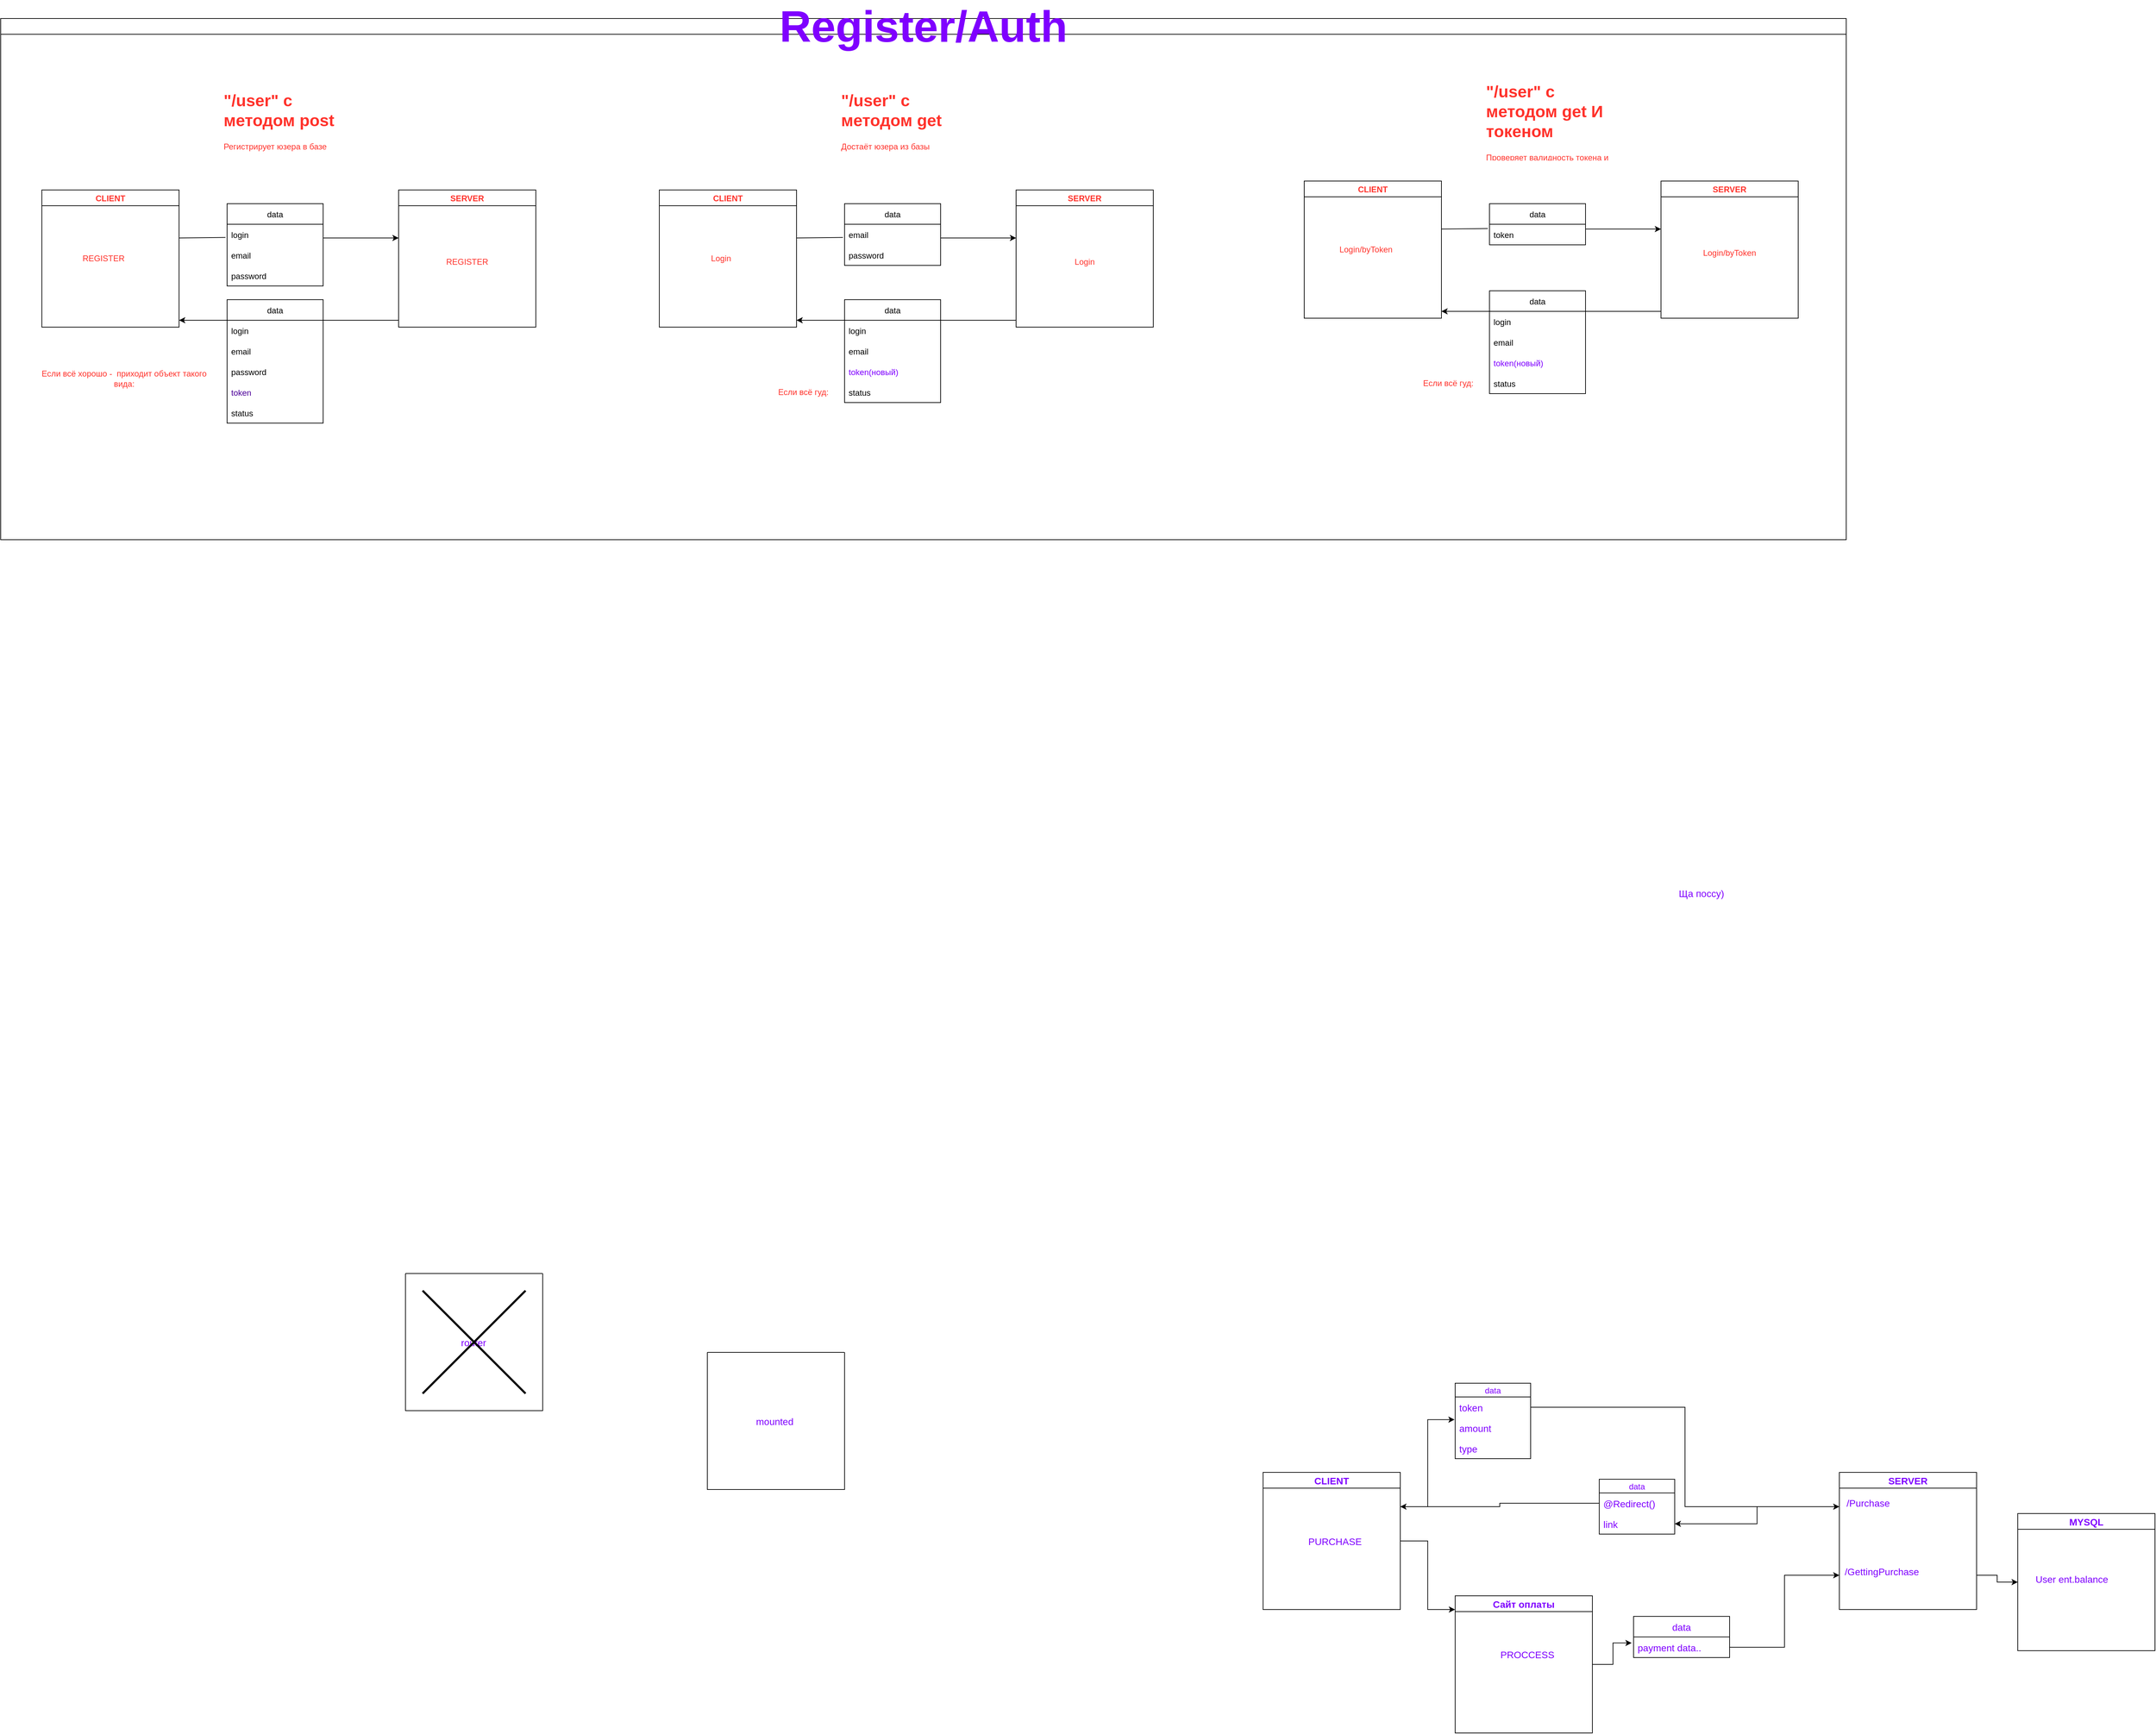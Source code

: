 <mxfile version="16.5.3" type="github">
  <diagram id="8KaR4OAUUscy3S0TZZ_W" name="Page-1">
    <mxGraphModel dx="2858" dy="3427" grid="1" gridSize="10" guides="1" tooltips="1" connect="1" arrows="1" fold="1" page="1" pageScale="1" pageWidth="827" pageHeight="1169" math="0" shadow="0">
      <root>
        <mxCell id="0" />
        <mxCell id="1" parent="0" />
        <mxCell id="CHcgQUL3ZzSHAN2jHfIw-2" value="data" style="swimlane;fontStyle=0;childLayout=stackLayout;horizontal=1;startSize=30;horizontalStack=0;resizeParent=1;resizeParentMax=0;resizeLast=0;collapsible=1;marginBottom=0;" vertex="1" parent="1">
          <mxGeometry x="-460" y="-1570" width="140" height="120" as="geometry" />
        </mxCell>
        <mxCell id="CHcgQUL3ZzSHAN2jHfIw-3" value="login" style="text;strokeColor=none;fillColor=none;align=left;verticalAlign=middle;spacingLeft=4;spacingRight=4;overflow=hidden;points=[[0,0.5],[1,0.5]];portConstraint=eastwest;rotatable=0;" vertex="1" parent="CHcgQUL3ZzSHAN2jHfIw-2">
          <mxGeometry y="30" width="140" height="30" as="geometry" />
        </mxCell>
        <mxCell id="CHcgQUL3ZzSHAN2jHfIw-4" value="email" style="text;strokeColor=none;fillColor=none;align=left;verticalAlign=middle;spacingLeft=4;spacingRight=4;overflow=hidden;points=[[0,0.5],[1,0.5]];portConstraint=eastwest;rotatable=0;" vertex="1" parent="CHcgQUL3ZzSHAN2jHfIw-2">
          <mxGeometry y="60" width="140" height="30" as="geometry" />
        </mxCell>
        <mxCell id="CHcgQUL3ZzSHAN2jHfIw-5" value="password" style="text;strokeColor=none;fillColor=none;align=left;verticalAlign=middle;spacingLeft=4;spacingRight=4;overflow=hidden;points=[[0,0.5],[1,0.5]];portConstraint=eastwest;rotatable=0;" vertex="1" parent="CHcgQUL3ZzSHAN2jHfIw-2">
          <mxGeometry y="90" width="140" height="30" as="geometry" />
        </mxCell>
        <mxCell id="CHcgQUL3ZzSHAN2jHfIw-19" value="&lt;font color=&quot;#ff322b&quot;&gt;Если всё хорошо -&amp;nbsp; приходит объект такого вида:&lt;/font&gt;" style="text;html=1;strokeColor=none;fillColor=none;align=center;verticalAlign=middle;whiteSpace=wrap;rounded=0;" vertex="1" parent="1">
          <mxGeometry x="-740" y="-1330" width="260" height="30" as="geometry" />
        </mxCell>
        <mxCell id="CHcgQUL3ZzSHAN2jHfIw-20" value="SERVER" style="swimlane;fontColor=#FF322B;startSize=23;" vertex="1" parent="1">
          <mxGeometry x="-210" y="-1590" width="200" height="200" as="geometry" />
        </mxCell>
        <mxCell id="CHcgQUL3ZzSHAN2jHfIw-22" value="REGISTER" style="text;html=1;strokeColor=none;fillColor=none;align=center;verticalAlign=middle;whiteSpace=wrap;rounded=0;fontColor=#FF322B;" vertex="1" parent="CHcgQUL3ZzSHAN2jHfIw-20">
          <mxGeometry x="70" y="90" width="60" height="30" as="geometry" />
        </mxCell>
        <mxCell id="CHcgQUL3ZzSHAN2jHfIw-21" value="CLIENT" style="swimlane;fontColor=#FF322B;startSize=23;" vertex="1" parent="1">
          <mxGeometry x="-730" y="-1590" width="200" height="200" as="geometry" />
        </mxCell>
        <mxCell id="CHcgQUL3ZzSHAN2jHfIw-38" value="REGISTER" style="text;html=1;strokeColor=none;fillColor=none;align=center;verticalAlign=middle;whiteSpace=wrap;rounded=0;fontColor=#FF322B;" vertex="1" parent="CHcgQUL3ZzSHAN2jHfIw-21">
          <mxGeometry x="60" y="85" width="60" height="30" as="geometry" />
        </mxCell>
        <mxCell id="CHcgQUL3ZzSHAN2jHfIw-24" value="" style="endArrow=classic;html=1;rounded=0;fontColor=#FF322B;" edge="1" parent="1">
          <mxGeometry width="50" height="50" relative="1" as="geometry">
            <mxPoint x="-320" y="-1520" as="sourcePoint" />
            <mxPoint x="-210" y="-1520" as="targetPoint" />
          </mxGeometry>
        </mxCell>
        <mxCell id="CHcgQUL3ZzSHAN2jHfIw-27" value="" style="endArrow=none;html=1;rounded=0;fontColor=#FF322B;entryX=-0.017;entryY=0.643;entryDx=0;entryDy=0;entryPerimeter=0;" edge="1" parent="1" target="CHcgQUL3ZzSHAN2jHfIw-3">
          <mxGeometry width="50" height="50" relative="1" as="geometry">
            <mxPoint x="-530" y="-1520" as="sourcePoint" />
            <mxPoint x="-420" y="-1580" as="targetPoint" />
          </mxGeometry>
        </mxCell>
        <mxCell id="CHcgQUL3ZzSHAN2jHfIw-30" value="&lt;h1&gt;&quot;/user&quot; с методом post&lt;/h1&gt;&lt;p&gt;Регистрирует юзера в базе&lt;/p&gt;" style="text;html=1;strokeColor=none;fillColor=none;spacing=5;spacingTop=-20;whiteSpace=wrap;overflow=hidden;rounded=0;fontColor=#FF322B;" vertex="1" parent="1">
          <mxGeometry x="-470" y="-1740" width="190" height="120" as="geometry" />
        </mxCell>
        <mxCell id="CHcgQUL3ZzSHAN2jHfIw-32" value="" style="endArrow=none;html=1;rounded=0;fontColor=#FF322B;" edge="1" parent="1">
          <mxGeometry width="50" height="50" relative="1" as="geometry">
            <mxPoint x="-320" y="-1400" as="sourcePoint" />
            <mxPoint x="-210" y="-1400" as="targetPoint" />
          </mxGeometry>
        </mxCell>
        <mxCell id="CHcgQUL3ZzSHAN2jHfIw-33" value="data" style="swimlane;fontStyle=0;childLayout=stackLayout;horizontal=1;startSize=30;horizontalStack=0;resizeParent=1;resizeParentMax=0;resizeLast=0;collapsible=1;marginBottom=0;" vertex="1" parent="1">
          <mxGeometry x="-460" y="-1430" width="140" height="180" as="geometry" />
        </mxCell>
        <mxCell id="CHcgQUL3ZzSHAN2jHfIw-37" value="" style="endArrow=classic;html=1;rounded=0;fontColor=#FF322B;" edge="1" parent="CHcgQUL3ZzSHAN2jHfIw-33">
          <mxGeometry width="50" height="50" relative="1" as="geometry">
            <mxPoint y="30" as="sourcePoint" />
            <mxPoint x="-70" y="30" as="targetPoint" />
          </mxGeometry>
        </mxCell>
        <mxCell id="CHcgQUL3ZzSHAN2jHfIw-34" value="login" style="text;strokeColor=none;fillColor=none;align=left;verticalAlign=middle;spacingLeft=4;spacingRight=4;overflow=hidden;points=[[0,0.5],[1,0.5]];portConstraint=eastwest;rotatable=0;" vertex="1" parent="CHcgQUL3ZzSHAN2jHfIw-33">
          <mxGeometry y="30" width="140" height="30" as="geometry" />
        </mxCell>
        <mxCell id="CHcgQUL3ZzSHAN2jHfIw-35" value="email" style="text;strokeColor=none;fillColor=none;align=left;verticalAlign=middle;spacingLeft=4;spacingRight=4;overflow=hidden;points=[[0,0.5],[1,0.5]];portConstraint=eastwest;rotatable=0;" vertex="1" parent="CHcgQUL3ZzSHAN2jHfIw-33">
          <mxGeometry y="60" width="140" height="30" as="geometry" />
        </mxCell>
        <mxCell id="CHcgQUL3ZzSHAN2jHfIw-36" value="password" style="text;strokeColor=none;fillColor=none;align=left;verticalAlign=middle;spacingLeft=4;spacingRight=4;overflow=hidden;points=[[0,0.5],[1,0.5]];portConstraint=eastwest;rotatable=0;" vertex="1" parent="CHcgQUL3ZzSHAN2jHfIw-33">
          <mxGeometry y="90" width="140" height="30" as="geometry" />
        </mxCell>
        <mxCell id="CHcgQUL3ZzSHAN2jHfIw-58" value="token" style="text;strokeColor=none;fillColor=none;align=left;verticalAlign=middle;spacingLeft=4;spacingRight=4;overflow=hidden;points=[[0,0.5],[1,0.5]];portConstraint=eastwest;rotatable=0;fontColor=#4C0099;" vertex="1" parent="CHcgQUL3ZzSHAN2jHfIw-33">
          <mxGeometry y="120" width="140" height="30" as="geometry" />
        </mxCell>
        <mxCell id="CHcgQUL3ZzSHAN2jHfIw-59" value="status" style="text;strokeColor=none;fillColor=none;align=left;verticalAlign=middle;spacingLeft=4;spacingRight=4;overflow=hidden;points=[[0,0.5],[1,0.5]];portConstraint=eastwest;rotatable=0;" vertex="1" parent="CHcgQUL3ZzSHAN2jHfIw-33">
          <mxGeometry y="150" width="140" height="30" as="geometry" />
        </mxCell>
        <mxCell id="CHcgQUL3ZzSHAN2jHfIw-39" value="data" style="swimlane;fontStyle=0;childLayout=stackLayout;horizontal=1;startSize=30;horizontalStack=0;resizeParent=1;resizeParentMax=0;resizeLast=0;collapsible=1;marginBottom=0;" vertex="1" parent="1">
          <mxGeometry x="440" y="-1570" width="140" height="90" as="geometry" />
        </mxCell>
        <mxCell id="CHcgQUL3ZzSHAN2jHfIw-41" value="email" style="text;strokeColor=none;fillColor=none;align=left;verticalAlign=middle;spacingLeft=4;spacingRight=4;overflow=hidden;points=[[0,0.5],[1,0.5]];portConstraint=eastwest;rotatable=0;" vertex="1" parent="CHcgQUL3ZzSHAN2jHfIw-39">
          <mxGeometry y="30" width="140" height="30" as="geometry" />
        </mxCell>
        <mxCell id="CHcgQUL3ZzSHAN2jHfIw-42" value="password" style="text;strokeColor=none;fillColor=none;align=left;verticalAlign=middle;spacingLeft=4;spacingRight=4;overflow=hidden;points=[[0,0.5],[1,0.5]];portConstraint=eastwest;rotatable=0;" vertex="1" parent="CHcgQUL3ZzSHAN2jHfIw-39">
          <mxGeometry y="60" width="140" height="30" as="geometry" />
        </mxCell>
        <mxCell id="CHcgQUL3ZzSHAN2jHfIw-43" value="&lt;font color=&quot;#ff322b&quot;&gt;Если всё гуд:&lt;/font&gt;" style="text;html=1;strokeColor=none;fillColor=none;align=center;verticalAlign=middle;whiteSpace=wrap;rounded=0;" vertex="1" parent="1">
          <mxGeometry x="250" y="-1310" width="260" height="30" as="geometry" />
        </mxCell>
        <mxCell id="CHcgQUL3ZzSHAN2jHfIw-44" value="SERVER" style="swimlane;fontColor=#FF322B;startSize=23;" vertex="1" parent="1">
          <mxGeometry x="690" y="-1590" width="200" height="200" as="geometry" />
        </mxCell>
        <mxCell id="CHcgQUL3ZzSHAN2jHfIw-45" value="Login" style="text;html=1;strokeColor=none;fillColor=none;align=center;verticalAlign=middle;whiteSpace=wrap;rounded=0;fontColor=#FF322B;" vertex="1" parent="CHcgQUL3ZzSHAN2jHfIw-44">
          <mxGeometry x="70" y="90" width="60" height="30" as="geometry" />
        </mxCell>
        <mxCell id="CHcgQUL3ZzSHAN2jHfIw-46" value="CLIENT" style="swimlane;fontColor=#FF322B;startSize=23;" vertex="1" parent="1">
          <mxGeometry x="170" y="-1590" width="200" height="200" as="geometry" />
        </mxCell>
        <mxCell id="CHcgQUL3ZzSHAN2jHfIw-47" value="Login" style="text;html=1;strokeColor=none;fillColor=none;align=center;verticalAlign=middle;whiteSpace=wrap;rounded=0;fontColor=#FF322B;" vertex="1" parent="CHcgQUL3ZzSHAN2jHfIw-46">
          <mxGeometry x="60" y="85" width="60" height="30" as="geometry" />
        </mxCell>
        <mxCell id="CHcgQUL3ZzSHAN2jHfIw-48" value="" style="endArrow=classic;html=1;rounded=0;fontColor=#FF322B;" edge="1" parent="1">
          <mxGeometry width="50" height="50" relative="1" as="geometry">
            <mxPoint x="580" y="-1520" as="sourcePoint" />
            <mxPoint x="690" y="-1520" as="targetPoint" />
          </mxGeometry>
        </mxCell>
        <mxCell id="CHcgQUL3ZzSHAN2jHfIw-49" value="" style="endArrow=none;html=1;rounded=0;fontColor=#FF322B;entryX=-0.017;entryY=0.643;entryDx=0;entryDy=0;entryPerimeter=0;" edge="1" parent="1">
          <mxGeometry width="50" height="50" relative="1" as="geometry">
            <mxPoint x="370" y="-1520" as="sourcePoint" />
            <mxPoint x="437.62" y="-1520.71" as="targetPoint" />
          </mxGeometry>
        </mxCell>
        <mxCell id="CHcgQUL3ZzSHAN2jHfIw-50" value="&lt;h1&gt;&quot;/user&quot; с методом get&lt;/h1&gt;&lt;p&gt;Достаёт юзера из базы&lt;/p&gt;" style="text;html=1;strokeColor=none;fillColor=none;spacing=5;spacingTop=-20;whiteSpace=wrap;overflow=hidden;rounded=0;fontColor=#FF322B;" vertex="1" parent="1">
          <mxGeometry x="430" y="-1740" width="190" height="120" as="geometry" />
        </mxCell>
        <mxCell id="CHcgQUL3ZzSHAN2jHfIw-51" value="" style="endArrow=none;html=1;rounded=0;fontColor=#FF322B;" edge="1" parent="1">
          <mxGeometry width="50" height="50" relative="1" as="geometry">
            <mxPoint x="580" y="-1400" as="sourcePoint" />
            <mxPoint x="690" y="-1400" as="targetPoint" />
          </mxGeometry>
        </mxCell>
        <mxCell id="CHcgQUL3ZzSHAN2jHfIw-52" value="data" style="swimlane;fontStyle=0;childLayout=stackLayout;horizontal=1;startSize=30;horizontalStack=0;resizeParent=1;resizeParentMax=0;resizeLast=0;collapsible=1;marginBottom=0;" vertex="1" parent="1">
          <mxGeometry x="440" y="-1430" width="140" height="150" as="geometry" />
        </mxCell>
        <mxCell id="CHcgQUL3ZzSHAN2jHfIw-53" value="" style="endArrow=classic;html=1;rounded=0;fontColor=#FF322B;" edge="1" parent="CHcgQUL3ZzSHAN2jHfIw-52">
          <mxGeometry width="50" height="50" relative="1" as="geometry">
            <mxPoint y="30" as="sourcePoint" />
            <mxPoint x="-70" y="30" as="targetPoint" />
          </mxGeometry>
        </mxCell>
        <mxCell id="CHcgQUL3ZzSHAN2jHfIw-54" value="login" style="text;strokeColor=none;fillColor=none;align=left;verticalAlign=middle;spacingLeft=4;spacingRight=4;overflow=hidden;points=[[0,0.5],[1,0.5]];portConstraint=eastwest;rotatable=0;" vertex="1" parent="CHcgQUL3ZzSHAN2jHfIw-52">
          <mxGeometry y="30" width="140" height="30" as="geometry" />
        </mxCell>
        <mxCell id="CHcgQUL3ZzSHAN2jHfIw-55" value="email" style="text;strokeColor=none;fillColor=none;align=left;verticalAlign=middle;spacingLeft=4;spacingRight=4;overflow=hidden;points=[[0,0.5],[1,0.5]];portConstraint=eastwest;rotatable=0;" vertex="1" parent="CHcgQUL3ZzSHAN2jHfIw-52">
          <mxGeometry y="60" width="140" height="30" as="geometry" />
        </mxCell>
        <mxCell id="CHcgQUL3ZzSHAN2jHfIw-56" value="token(новый)" style="text;strokeColor=none;fillColor=none;align=left;verticalAlign=middle;spacingLeft=4;spacingRight=4;overflow=hidden;points=[[0,0.5],[1,0.5]];portConstraint=eastwest;rotatable=0;fontColor=#7F00FF;" vertex="1" parent="CHcgQUL3ZzSHAN2jHfIw-52">
          <mxGeometry y="90" width="140" height="30" as="geometry" />
        </mxCell>
        <mxCell id="CHcgQUL3ZzSHAN2jHfIw-60" value="status" style="text;strokeColor=none;fillColor=none;align=left;verticalAlign=middle;spacingLeft=4;spacingRight=4;overflow=hidden;points=[[0,0.5],[1,0.5]];portConstraint=eastwest;rotatable=0;" vertex="1" parent="CHcgQUL3ZzSHAN2jHfIw-52">
          <mxGeometry y="120" width="140" height="30" as="geometry" />
        </mxCell>
        <mxCell id="CHcgQUL3ZzSHAN2jHfIw-61" value="data" style="swimlane;fontStyle=0;childLayout=stackLayout;horizontal=1;startSize=30;horizontalStack=0;resizeParent=1;resizeParentMax=0;resizeLast=0;collapsible=1;marginBottom=0;" vertex="1" parent="1">
          <mxGeometry x="1380" y="-1570" width="140" height="60" as="geometry" />
        </mxCell>
        <mxCell id="CHcgQUL3ZzSHAN2jHfIw-62" value="token" style="text;strokeColor=none;fillColor=none;align=left;verticalAlign=middle;spacingLeft=4;spacingRight=4;overflow=hidden;points=[[0,0.5],[1,0.5]];portConstraint=eastwest;rotatable=0;" vertex="1" parent="CHcgQUL3ZzSHAN2jHfIw-61">
          <mxGeometry y="30" width="140" height="30" as="geometry" />
        </mxCell>
        <mxCell id="CHcgQUL3ZzSHAN2jHfIw-64" value="&lt;font color=&quot;#ff322b&quot;&gt;Если всё гуд:&lt;/font&gt;" style="text;html=1;strokeColor=none;fillColor=none;align=center;verticalAlign=middle;whiteSpace=wrap;rounded=0;" vertex="1" parent="1">
          <mxGeometry x="1190" y="-1323" width="260" height="30" as="geometry" />
        </mxCell>
        <mxCell id="CHcgQUL3ZzSHAN2jHfIw-65" value="SERVER" style="swimlane;fontColor=#FF322B;startSize=23;" vertex="1" parent="1">
          <mxGeometry x="1630" y="-1603" width="200" height="200" as="geometry" />
        </mxCell>
        <mxCell id="CHcgQUL3ZzSHAN2jHfIw-66" value="Login/byToken" style="text;html=1;strokeColor=none;fillColor=none;align=center;verticalAlign=middle;whiteSpace=wrap;rounded=0;fontColor=#FF322B;" vertex="1" parent="CHcgQUL3ZzSHAN2jHfIw-65">
          <mxGeometry x="70" y="90" width="60" height="30" as="geometry" />
        </mxCell>
        <mxCell id="CHcgQUL3ZzSHAN2jHfIw-67" value="CLIENT" style="swimlane;fontColor=#FF322B;startSize=23;" vertex="1" parent="1">
          <mxGeometry x="1110" y="-1603" width="200" height="200" as="geometry" />
        </mxCell>
        <mxCell id="CHcgQUL3ZzSHAN2jHfIw-68" value="Login/byToken" style="text;html=1;strokeColor=none;fillColor=none;align=center;verticalAlign=middle;whiteSpace=wrap;rounded=0;fontColor=#FF322B;" vertex="1" parent="CHcgQUL3ZzSHAN2jHfIw-67">
          <mxGeometry x="60" y="85" width="60" height="30" as="geometry" />
        </mxCell>
        <mxCell id="CHcgQUL3ZzSHAN2jHfIw-69" value="" style="endArrow=classic;html=1;rounded=0;fontColor=#FF322B;" edge="1" parent="1">
          <mxGeometry width="50" height="50" relative="1" as="geometry">
            <mxPoint x="1520" y="-1533.0" as="sourcePoint" />
            <mxPoint x="1630" y="-1533.0" as="targetPoint" />
          </mxGeometry>
        </mxCell>
        <mxCell id="CHcgQUL3ZzSHAN2jHfIw-70" value="" style="endArrow=none;html=1;rounded=0;fontColor=#FF322B;entryX=-0.017;entryY=0.643;entryDx=0;entryDy=0;entryPerimeter=0;" edge="1" parent="1">
          <mxGeometry width="50" height="50" relative="1" as="geometry">
            <mxPoint x="1310" y="-1533.0" as="sourcePoint" />
            <mxPoint x="1377.62" y="-1533.71" as="targetPoint" />
          </mxGeometry>
        </mxCell>
        <mxCell id="CHcgQUL3ZzSHAN2jHfIw-71" value="&lt;h1&gt;&quot;/user&quot; с методом get И токеном&lt;/h1&gt;&lt;p&gt;Проверяет валидность токена и возвращает данные о юзере&lt;/p&gt;" style="text;html=1;strokeColor=none;fillColor=none;spacing=5;spacingTop=-20;whiteSpace=wrap;overflow=hidden;rounded=0;fontColor=#FF322B;" vertex="1" parent="1">
          <mxGeometry x="1370" y="-1753" width="190" height="120" as="geometry" />
        </mxCell>
        <mxCell id="CHcgQUL3ZzSHAN2jHfIw-72" value="" style="endArrow=none;html=1;rounded=0;fontColor=#FF322B;" edge="1" parent="1">
          <mxGeometry width="50" height="50" relative="1" as="geometry">
            <mxPoint x="1520" y="-1413.0" as="sourcePoint" />
            <mxPoint x="1630" y="-1413.0" as="targetPoint" />
          </mxGeometry>
        </mxCell>
        <mxCell id="CHcgQUL3ZzSHAN2jHfIw-73" value="data" style="swimlane;fontStyle=0;childLayout=stackLayout;horizontal=1;startSize=30;horizontalStack=0;resizeParent=1;resizeParentMax=0;resizeLast=0;collapsible=1;marginBottom=0;" vertex="1" parent="1">
          <mxGeometry x="1380" y="-1443" width="140" height="150" as="geometry" />
        </mxCell>
        <mxCell id="CHcgQUL3ZzSHAN2jHfIw-74" value="" style="endArrow=classic;html=1;rounded=0;fontColor=#FF322B;" edge="1" parent="CHcgQUL3ZzSHAN2jHfIw-73">
          <mxGeometry width="50" height="50" relative="1" as="geometry">
            <mxPoint y="30" as="sourcePoint" />
            <mxPoint x="-70" y="30" as="targetPoint" />
          </mxGeometry>
        </mxCell>
        <mxCell id="CHcgQUL3ZzSHAN2jHfIw-75" value="login" style="text;strokeColor=none;fillColor=none;align=left;verticalAlign=middle;spacingLeft=4;spacingRight=4;overflow=hidden;points=[[0,0.5],[1,0.5]];portConstraint=eastwest;rotatable=0;" vertex="1" parent="CHcgQUL3ZzSHAN2jHfIw-73">
          <mxGeometry y="30" width="140" height="30" as="geometry" />
        </mxCell>
        <mxCell id="CHcgQUL3ZzSHAN2jHfIw-76" value="email" style="text;strokeColor=none;fillColor=none;align=left;verticalAlign=middle;spacingLeft=4;spacingRight=4;overflow=hidden;points=[[0,0.5],[1,0.5]];portConstraint=eastwest;rotatable=0;" vertex="1" parent="CHcgQUL3ZzSHAN2jHfIw-73">
          <mxGeometry y="60" width="140" height="30" as="geometry" />
        </mxCell>
        <mxCell id="CHcgQUL3ZzSHAN2jHfIw-77" value="token(новый)" style="text;strokeColor=none;fillColor=none;align=left;verticalAlign=middle;spacingLeft=4;spacingRight=4;overflow=hidden;points=[[0,0.5],[1,0.5]];portConstraint=eastwest;rotatable=0;fontColor=#7F00FF;" vertex="1" parent="CHcgQUL3ZzSHAN2jHfIw-73">
          <mxGeometry y="90" width="140" height="30" as="geometry" />
        </mxCell>
        <mxCell id="CHcgQUL3ZzSHAN2jHfIw-78" value="status" style="text;strokeColor=none;fillColor=none;align=left;verticalAlign=middle;spacingLeft=4;spacingRight=4;overflow=hidden;points=[[0,0.5],[1,0.5]];portConstraint=eastwest;rotatable=0;" vertex="1" parent="CHcgQUL3ZzSHAN2jHfIw-73">
          <mxGeometry y="120" width="140" height="30" as="geometry" />
        </mxCell>
        <mxCell id="CHcgQUL3ZzSHAN2jHfIw-79" value="Register/Auth" style="swimlane;fontColor=#7F00FF;fontSize=64;whiteSpace=wrap;labelBorderColor=none;" vertex="1" parent="1">
          <mxGeometry x="-790" y="-1840" width="2690" height="760" as="geometry" />
        </mxCell>
        <mxCell id="CHcgQUL3ZzSHAN2jHfIw-81" value="data" style="swimlane;fontStyle=0;childLayout=stackLayout;horizontal=1;startSize=20;horizontalStack=0;resizeParent=1;resizeParentMax=0;resizeLast=0;collapsible=1;marginBottom=0;labelBorderColor=none;fontSize=12;fontColor=#7F00FF;html=0;" vertex="1" parent="1">
          <mxGeometry x="1330" y="150" width="110" height="110" as="geometry" />
        </mxCell>
        <mxCell id="CHcgQUL3ZzSHAN2jHfIw-82" value="token" style="text;strokeColor=none;fillColor=none;align=left;verticalAlign=middle;spacingLeft=4;spacingRight=4;overflow=hidden;points=[[0,0.5],[1,0.5]];portConstraint=eastwest;rotatable=0;labelBorderColor=none;fontSize=14;fontColor=#7F00FF;html=0;" vertex="1" parent="CHcgQUL3ZzSHAN2jHfIw-81">
          <mxGeometry y="20" width="110" height="30" as="geometry" />
        </mxCell>
        <mxCell id="CHcgQUL3ZzSHAN2jHfIw-83" value="amount" style="text;strokeColor=none;fillColor=none;align=left;verticalAlign=middle;spacingLeft=4;spacingRight=4;overflow=hidden;points=[[0,0.5],[1,0.5]];portConstraint=eastwest;rotatable=0;labelBorderColor=none;fontSize=14;fontColor=#7F00FF;html=0;" vertex="1" parent="CHcgQUL3ZzSHAN2jHfIw-81">
          <mxGeometry y="50" width="110" height="30" as="geometry" />
        </mxCell>
        <mxCell id="CHcgQUL3ZzSHAN2jHfIw-84" value="type" style="text;strokeColor=none;fillColor=none;align=left;verticalAlign=middle;spacingLeft=4;spacingRight=4;overflow=hidden;points=[[0,0.5],[1,0.5]];portConstraint=eastwest;rotatable=0;labelBorderColor=none;fontSize=14;fontColor=#7F00FF;html=0;" vertex="1" parent="CHcgQUL3ZzSHAN2jHfIw-81">
          <mxGeometry y="80" width="110" height="30" as="geometry" />
        </mxCell>
        <mxCell id="CHcgQUL3ZzSHAN2jHfIw-117" style="edgeStyle=orthogonalEdgeStyle;rounded=0;orthogonalLoop=1;jettySize=auto;html=1;exitX=1;exitY=0.25;exitDx=0;exitDy=0;entryX=-0.008;entryY=0.103;entryDx=0;entryDy=0;entryPerimeter=0;fontSize=14;fontColor=#7F00FF;" edge="1" parent="1" source="CHcgQUL3ZzSHAN2jHfIw-85" target="CHcgQUL3ZzSHAN2jHfIw-83">
          <mxGeometry relative="1" as="geometry" />
        </mxCell>
        <mxCell id="CHcgQUL3ZzSHAN2jHfIw-125" style="edgeStyle=orthogonalEdgeStyle;rounded=0;orthogonalLoop=1;jettySize=auto;html=1;exitX=1;exitY=0.5;exitDx=0;exitDy=0;entryX=-0.001;entryY=0.1;entryDx=0;entryDy=0;entryPerimeter=0;fontSize=14;fontColor=#7F00FF;" edge="1" parent="1" source="CHcgQUL3ZzSHAN2jHfIw-85" target="CHcgQUL3ZzSHAN2jHfIw-97">
          <mxGeometry relative="1" as="geometry" />
        </mxCell>
        <mxCell id="CHcgQUL3ZzSHAN2jHfIw-85" value="CLIENT" style="swimlane;labelBorderColor=none;fontSize=14;fontColor=#7F00FF;html=0;" vertex="1" parent="1">
          <mxGeometry x="1050" y="280" width="200" height="200" as="geometry" />
        </mxCell>
        <mxCell id="CHcgQUL3ZzSHAN2jHfIw-87" value="PURCHASE" style="text;strokeColor=none;fillColor=none;align=left;verticalAlign=middle;spacingLeft=4;spacingRight=4;overflow=hidden;points=[[0,0.5],[1,0.5]];portConstraint=eastwest;rotatable=0;labelBorderColor=none;fontSize=14;fontColor=#7F00FF;html=0;" vertex="1" parent="CHcgQUL3ZzSHAN2jHfIw-85">
          <mxGeometry x="60" y="85" width="100" height="30" as="geometry" />
        </mxCell>
        <mxCell id="CHcgQUL3ZzSHAN2jHfIw-122" style="edgeStyle=orthogonalEdgeStyle;rounded=0;orthogonalLoop=1;jettySize=auto;html=1;exitX=0;exitY=0.25;exitDx=0;exitDy=0;entryX=1;entryY=0.5;entryDx=0;entryDy=0;fontSize=14;fontColor=#7F00FF;" edge="1" parent="1" source="CHcgQUL3ZzSHAN2jHfIw-86" target="CHcgQUL3ZzSHAN2jHfIw-93">
          <mxGeometry relative="1" as="geometry" />
        </mxCell>
        <mxCell id="CHcgQUL3ZzSHAN2jHfIw-127" style="edgeStyle=orthogonalEdgeStyle;rounded=0;orthogonalLoop=1;jettySize=auto;html=1;exitX=1;exitY=0.75;exitDx=0;exitDy=0;entryX=0;entryY=0.5;entryDx=0;entryDy=0;fontSize=14;fontColor=#7F00FF;" edge="1" parent="1" source="CHcgQUL3ZzSHAN2jHfIw-86" target="CHcgQUL3ZzSHAN2jHfIw-105">
          <mxGeometry relative="1" as="geometry" />
        </mxCell>
        <mxCell id="CHcgQUL3ZzSHAN2jHfIw-86" value="SERVER" style="swimlane;labelBorderColor=none;fontSize=14;fontColor=#7F00FF;html=0;" vertex="1" parent="1">
          <mxGeometry x="1890" y="280" width="200" height="200" as="geometry" />
        </mxCell>
        <mxCell id="CHcgQUL3ZzSHAN2jHfIw-107" value="/Purchase" style="text;html=1;strokeColor=none;fillColor=none;align=center;verticalAlign=middle;whiteSpace=wrap;rounded=0;labelBorderColor=none;fontSize=14;fontColor=#7F00FF;" vertex="1" parent="CHcgQUL3ZzSHAN2jHfIw-86">
          <mxGeometry x="12" y="30" width="60" height="30" as="geometry" />
        </mxCell>
        <mxCell id="CHcgQUL3ZzSHAN2jHfIw-108" value="/GettingPurchase" style="text;html=1;strokeColor=none;fillColor=none;align=center;verticalAlign=middle;whiteSpace=wrap;rounded=0;labelBorderColor=none;fontSize=14;fontColor=#7F00FF;" vertex="1" parent="CHcgQUL3ZzSHAN2jHfIw-86">
          <mxGeometry x="32" y="130" width="60" height="30" as="geometry" />
        </mxCell>
        <mxCell id="CHcgQUL3ZzSHAN2jHfIw-91" value="data" style="swimlane;fontStyle=0;childLayout=stackLayout;horizontal=1;startSize=20;horizontalStack=0;resizeParent=1;resizeParentMax=0;resizeLast=0;collapsible=1;marginBottom=0;labelBorderColor=none;fontSize=12;fontColor=#7F00FF;html=0;" vertex="1" parent="1">
          <mxGeometry x="1540" y="290" width="110" height="80" as="geometry" />
        </mxCell>
        <mxCell id="CHcgQUL3ZzSHAN2jHfIw-92" value="@Redirect()" style="text;strokeColor=none;fillColor=none;align=left;verticalAlign=middle;spacingLeft=4;spacingRight=4;overflow=hidden;points=[[0,0.5],[1,0.5]];portConstraint=eastwest;rotatable=0;labelBorderColor=none;fontSize=14;fontColor=#7F00FF;html=0;" vertex="1" parent="CHcgQUL3ZzSHAN2jHfIw-91">
          <mxGeometry y="20" width="110" height="30" as="geometry" />
        </mxCell>
        <mxCell id="CHcgQUL3ZzSHAN2jHfIw-93" value="link" style="text;strokeColor=none;fillColor=none;align=left;verticalAlign=middle;spacingLeft=4;spacingRight=4;overflow=hidden;points=[[0,0.5],[1,0.5]];portConstraint=eastwest;rotatable=0;labelBorderColor=none;fontSize=14;fontColor=#7F00FF;html=0;" vertex="1" parent="CHcgQUL3ZzSHAN2jHfIw-91">
          <mxGeometry y="50" width="110" height="30" as="geometry" />
        </mxCell>
        <mxCell id="CHcgQUL3ZzSHAN2jHfIw-123" style="edgeStyle=orthogonalEdgeStyle;rounded=0;orthogonalLoop=1;jettySize=auto;html=1;exitX=1;exitY=0.5;exitDx=0;exitDy=0;entryX=-0.02;entryY=0.292;entryDx=0;entryDy=0;entryPerimeter=0;fontSize=14;fontColor=#7F00FF;" edge="1" parent="1" source="CHcgQUL3ZzSHAN2jHfIw-97" target="CHcgQUL3ZzSHAN2jHfIw-100">
          <mxGeometry relative="1" as="geometry" />
        </mxCell>
        <mxCell id="CHcgQUL3ZzSHAN2jHfIw-97" value="Сайт оплаты" style="swimlane;labelBorderColor=none;fontSize=14;fontColor=#7F00FF;html=0;" vertex="1" parent="1">
          <mxGeometry x="1330" y="460" width="200" height="200" as="geometry" />
        </mxCell>
        <mxCell id="CHcgQUL3ZzSHAN2jHfIw-110" value="PROCCESS" style="text;strokeColor=none;fillColor=none;align=left;verticalAlign=middle;spacingLeft=4;spacingRight=4;overflow=hidden;points=[[0,0.5],[1,0.5]];portConstraint=eastwest;rotatable=0;labelBorderColor=none;fontSize=14;fontColor=#7F00FF;html=0;" vertex="1" parent="CHcgQUL3ZzSHAN2jHfIw-97">
          <mxGeometry x="60" y="70" width="100" height="30" as="geometry" />
        </mxCell>
        <mxCell id="CHcgQUL3ZzSHAN2jHfIw-99" value="data" style="swimlane;fontStyle=0;childLayout=stackLayout;horizontal=1;startSize=30;horizontalStack=0;resizeParent=1;resizeParentMax=0;resizeLast=0;collapsible=1;marginBottom=0;labelBorderColor=none;fontSize=14;fontColor=#7F00FF;html=0;" vertex="1" parent="1">
          <mxGeometry x="1590" y="490" width="140" height="60" as="geometry" />
        </mxCell>
        <mxCell id="CHcgQUL3ZzSHAN2jHfIw-100" value="payment data.." style="text;strokeColor=none;fillColor=none;align=left;verticalAlign=middle;spacingLeft=4;spacingRight=4;overflow=hidden;points=[[0,0.5],[1,0.5]];portConstraint=eastwest;rotatable=0;labelBorderColor=none;fontSize=14;fontColor=#7F00FF;html=0;" vertex="1" parent="CHcgQUL3ZzSHAN2jHfIw-99">
          <mxGeometry y="30" width="140" height="30" as="geometry" />
        </mxCell>
        <mxCell id="CHcgQUL3ZzSHAN2jHfIw-105" value="MYSQL" style="swimlane;labelBorderColor=none;fontSize=14;fontColor=#7F00FF;html=0;" vertex="1" parent="1">
          <mxGeometry x="2150" y="340" width="200" height="200" as="geometry" />
        </mxCell>
        <mxCell id="CHcgQUL3ZzSHAN2jHfIw-106" value="User ent.balance" style="text;strokeColor=none;fillColor=none;align=left;verticalAlign=middle;spacingLeft=4;spacingRight=4;overflow=hidden;points=[[0,0.5],[1,0.5]];portConstraint=eastwest;rotatable=0;labelBorderColor=none;fontSize=14;fontColor=#7F00FF;html=0;" vertex="1" parent="CHcgQUL3ZzSHAN2jHfIw-105">
          <mxGeometry x="20" y="80" width="130" height="30" as="geometry" />
        </mxCell>
        <mxCell id="CHcgQUL3ZzSHAN2jHfIw-111" value="Ща поссу)" style="text;strokeColor=none;fillColor=none;align=left;verticalAlign=middle;spacingLeft=4;spacingRight=4;overflow=hidden;points=[[0,0.5],[1,0.5]];portConstraint=eastwest;rotatable=0;labelBorderColor=none;fontSize=14;fontColor=#7F00FF;html=0;" vertex="1" parent="1">
          <mxGeometry x="1650" y="-580" width="80" height="30" as="geometry" />
        </mxCell>
        <mxCell id="CHcgQUL3ZzSHAN2jHfIw-118" style="edgeStyle=orthogonalEdgeStyle;rounded=0;orthogonalLoop=1;jettySize=auto;html=1;exitX=1;exitY=0.5;exitDx=0;exitDy=0;entryX=0;entryY=0.25;entryDx=0;entryDy=0;fontSize=14;fontColor=#7F00FF;" edge="1" parent="1" source="CHcgQUL3ZzSHAN2jHfIw-82" target="CHcgQUL3ZzSHAN2jHfIw-86">
          <mxGeometry relative="1" as="geometry" />
        </mxCell>
        <mxCell id="CHcgQUL3ZzSHAN2jHfIw-120" style="edgeStyle=orthogonalEdgeStyle;rounded=0;orthogonalLoop=1;jettySize=auto;html=1;exitX=0;exitY=0.5;exitDx=0;exitDy=0;entryX=1;entryY=0.25;entryDx=0;entryDy=0;fontSize=14;fontColor=#7F00FF;" edge="1" parent="1" source="CHcgQUL3ZzSHAN2jHfIw-92" target="CHcgQUL3ZzSHAN2jHfIw-85">
          <mxGeometry relative="1" as="geometry" />
        </mxCell>
        <mxCell id="CHcgQUL3ZzSHAN2jHfIw-124" style="edgeStyle=orthogonalEdgeStyle;rounded=0;orthogonalLoop=1;jettySize=auto;html=1;exitX=1;exitY=0.5;exitDx=0;exitDy=0;entryX=0;entryY=0.75;entryDx=0;entryDy=0;fontSize=14;fontColor=#7F00FF;" edge="1" parent="1" source="CHcgQUL3ZzSHAN2jHfIw-100" target="CHcgQUL3ZzSHAN2jHfIw-86">
          <mxGeometry relative="1" as="geometry" />
        </mxCell>
        <mxCell id="CHcgQUL3ZzSHAN2jHfIw-134" value="" style="swimlane;startSize=0;labelBorderColor=none;fontSize=14;fontColor=#7F00FF;html=0;" vertex="1" parent="1">
          <mxGeometry x="-200" y="-10" width="200" height="200" as="geometry" />
        </mxCell>
        <mxCell id="CHcgQUL3ZzSHAN2jHfIw-136" value="router" style="text;strokeColor=none;fillColor=none;align=left;verticalAlign=middle;spacingLeft=4;spacingRight=4;overflow=hidden;points=[[0,0.5],[1,0.5]];portConstraint=eastwest;rotatable=0;labelBorderColor=none;fontSize=14;fontColor=#7F00FF;html=0;" vertex="1" parent="CHcgQUL3ZzSHAN2jHfIw-134">
          <mxGeometry x="75" y="85" width="50" height="30" as="geometry" />
        </mxCell>
        <mxCell id="CHcgQUL3ZzSHAN2jHfIw-141" value="" style="shape=umlDestroy;whiteSpace=wrap;html=1;strokeWidth=3;labelBorderColor=none;fontSize=14;fontColor=#7F00FF;" vertex="1" parent="CHcgQUL3ZzSHAN2jHfIw-134">
          <mxGeometry x="25" y="25" width="150" height="150" as="geometry" />
        </mxCell>
        <mxCell id="CHcgQUL3ZzSHAN2jHfIw-135" value="" style="swimlane;startSize=0;labelBorderColor=none;fontSize=14;fontColor=#7F00FF;html=0;" vertex="1" parent="1">
          <mxGeometry x="240" y="105" width="200" height="200" as="geometry" />
        </mxCell>
        <mxCell id="CHcgQUL3ZzSHAN2jHfIw-137" value="mounted" style="text;strokeColor=none;fillColor=none;align=left;verticalAlign=middle;spacingLeft=4;spacingRight=4;overflow=hidden;points=[[0,0.5],[1,0.5]];portConstraint=eastwest;rotatable=0;labelBorderColor=none;fontSize=14;fontColor=#7F00FF;html=0;" vertex="1" parent="CHcgQUL3ZzSHAN2jHfIw-135">
          <mxGeometry x="65" y="85" width="70" height="30" as="geometry" />
        </mxCell>
      </root>
    </mxGraphModel>
  </diagram>
</mxfile>
